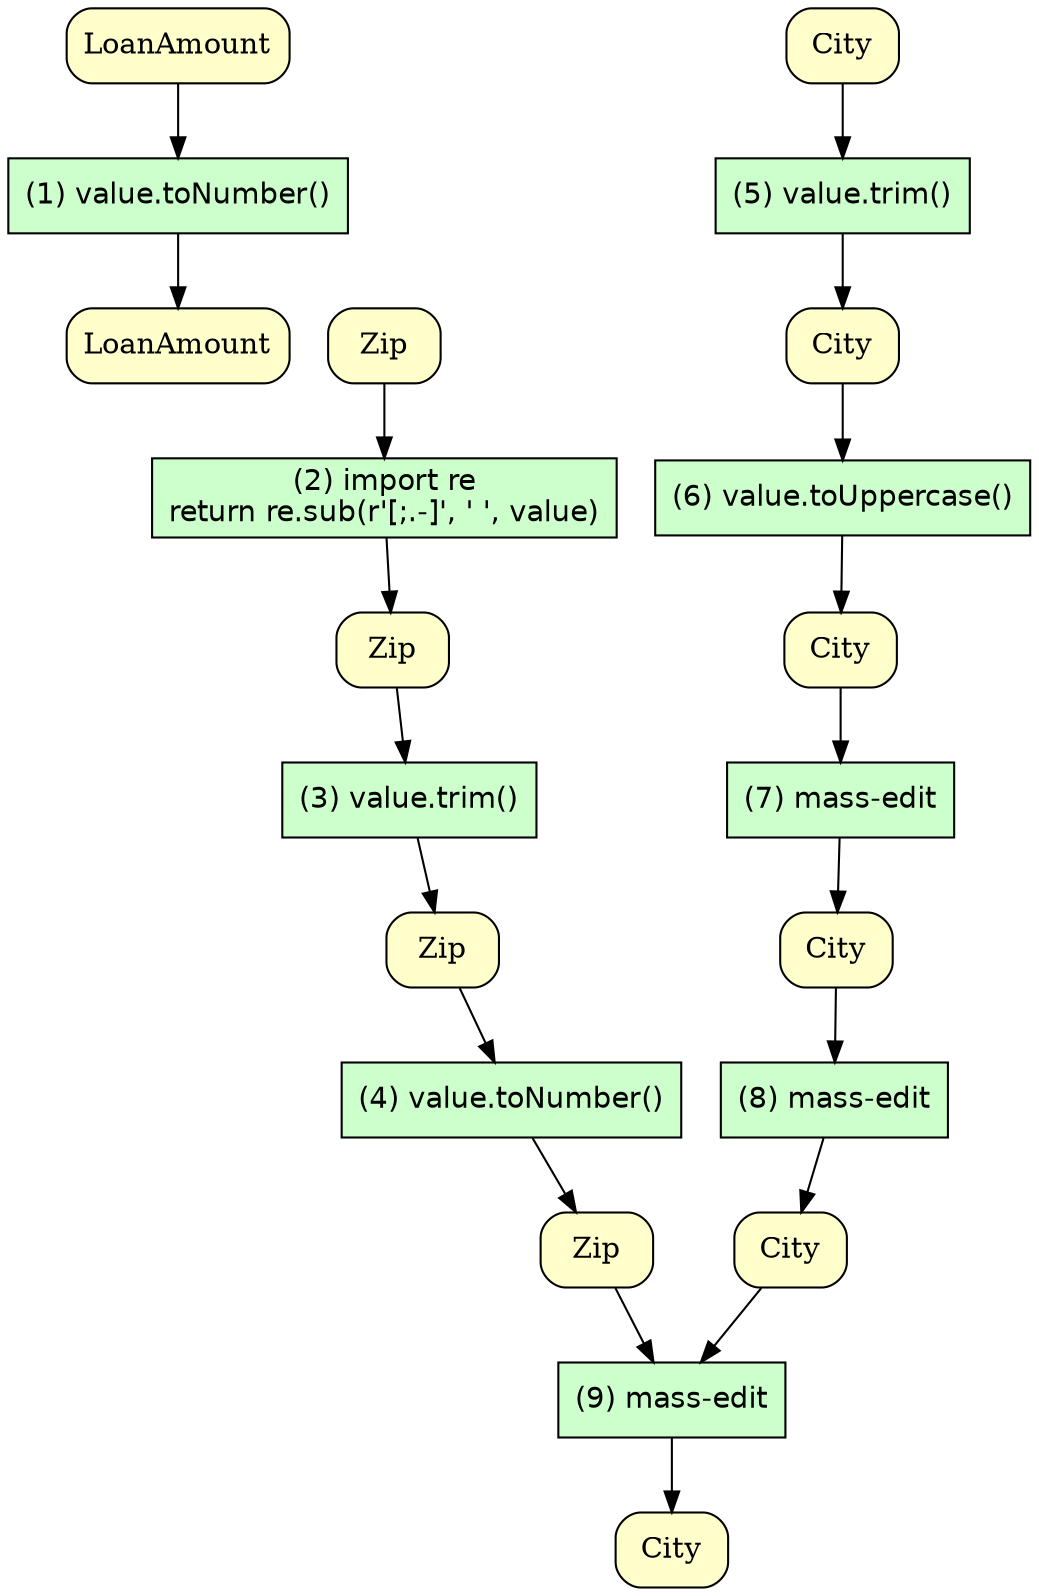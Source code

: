 digraph ORMA {
	node [fillcolor="#FFFFCC" shape=box style="rounded,filled"]
	"LoanAmount.v0" [label=LoanAmount]
	"LoanAmount.v1" [label=LoanAmount]
	"Zip.v0" [label=Zip]
	"Zip.v1" [label=Zip]
	"Zip.v1" [label=Zip]
	"Zip.v2" [label=Zip]
	"Zip.v2" [label=Zip]
	"Zip.v3" [label=Zip]
	"City.v0" [label=City]
	"City.v1" [label=City]
	"City.v1" [label=City]
	"City.v2" [label=City]
	"City.v2" [label=City]
	"City.v3" [label=City]
	"City.v3" [label=City]
	"City.v4" [label=City]
	"Zip.v3" [label=Zip]
	"City.v4" [label=City]
	"City.v5" [label=City]
	node [fillcolor="#CCFFCC" fontname=Helvetica peripheries=1 shape=box style=filled]
	"(1) value.toNumber()"
	node [fillcolor="#CCFFCC" fontname=Helvetica peripheries=1 shape=box style=filled]
	"(2) import re
return re.sub(r'[;.-]', ' ', value)"
	node [fillcolor="#CCFFCC" fontname=Helvetica peripheries=1 shape=box style=filled]
	"(3) value.trim()"
	node [fillcolor="#CCFFCC" fontname=Helvetica peripheries=1 shape=box style=filled]
	"(4) value.toNumber()"
	node [fillcolor="#CCFFCC" fontname=Helvetica peripheries=1 shape=box style=filled]
	"(5) value.trim()"
	node [fillcolor="#CCFFCC" fontname=Helvetica peripheries=1 shape=box style=filled]
	"(6) value.toUppercase()"
	node [fillcolor="#CCFFCC" fontname=Helvetica peripheries=1 shape=box style=filled]
	"(7) mass-edit"
	node [fillcolor="#CCFFCC" fontname=Helvetica peripheries=1 shape=box style=filled]
	"(8) mass-edit"
	node [fillcolor="#CCFFCC" fontname=Helvetica peripheries=1 shape=box style=filled]
	"(9) mass-edit"
	"LoanAmount.v0" [label=LoanAmount fillcolor="#FFFFCC"]
	"LoanAmount.v1" [label=LoanAmount fillcolor="#FFFFCC"]
	"Zip.v0" [label=Zip fillcolor="#FFFFCC"]
	"Zip.v1" [label=Zip fillcolor="#FFFFCC"]
	"Zip.v1" [label=Zip fillcolor="#FFFFCC"]
	"Zip.v2" [label=Zip fillcolor="#FFFFCC"]
	"Zip.v2" [label=Zip fillcolor="#FFFFCC"]
	"Zip.v3" [label=Zip fillcolor="#FFFFCC"]
	"City.v0" [label=City fillcolor="#FFFFCC"]
	"City.v1" [label=City fillcolor="#FFFFCC"]
	"City.v1" [label=City fillcolor="#FFFFCC"]
	"City.v2" [label=City fillcolor="#FFFFCC"]
	"City.v2" [label=City fillcolor="#FFFFCC"]
	"City.v3" [label=City fillcolor="#FFFFCC"]
	"City.v3" [label=City fillcolor="#FFFFCC"]
	"City.v4" [label=City fillcolor="#FFFFCC"]
	"Zip.v3" [label=Zip fillcolor="#FFFFCC"]
	"City.v4" [label=City fillcolor="#FFFFCC"]
	"City.v5" [label=City fillcolor="#FFFFCC"]
	"LoanAmount.v0" -> "(1) value.toNumber()"
	"(1) value.toNumber()" -> "LoanAmount.v1"
	"Zip.v0" -> "(2) import re
return re.sub(r'[;.-]', ' ', value)"
	"(2) import re
return re.sub(r'[;.-]', ' ', value)" -> "Zip.v1"
	"Zip.v1" -> "(3) value.trim()"
	"(3) value.trim()" -> "Zip.v2"
	"Zip.v2" -> "(4) value.toNumber()"
	"(4) value.toNumber()" -> "Zip.v3"
	"City.v0" -> "(5) value.trim()"
	"(5) value.trim()" -> "City.v1"
	"City.v1" -> "(6) value.toUppercase()"
	"(6) value.toUppercase()" -> "City.v2"
	"City.v2" -> "(7) mass-edit"
	"(7) mass-edit" -> "City.v3"
	"City.v3" -> "(8) mass-edit"
	"(8) mass-edit" -> "City.v4"
	"Zip.v3" -> "(9) mass-edit"
	"City.v4" -> "(9) mass-edit"
	"(9) mass-edit" -> "City.v5"
}

